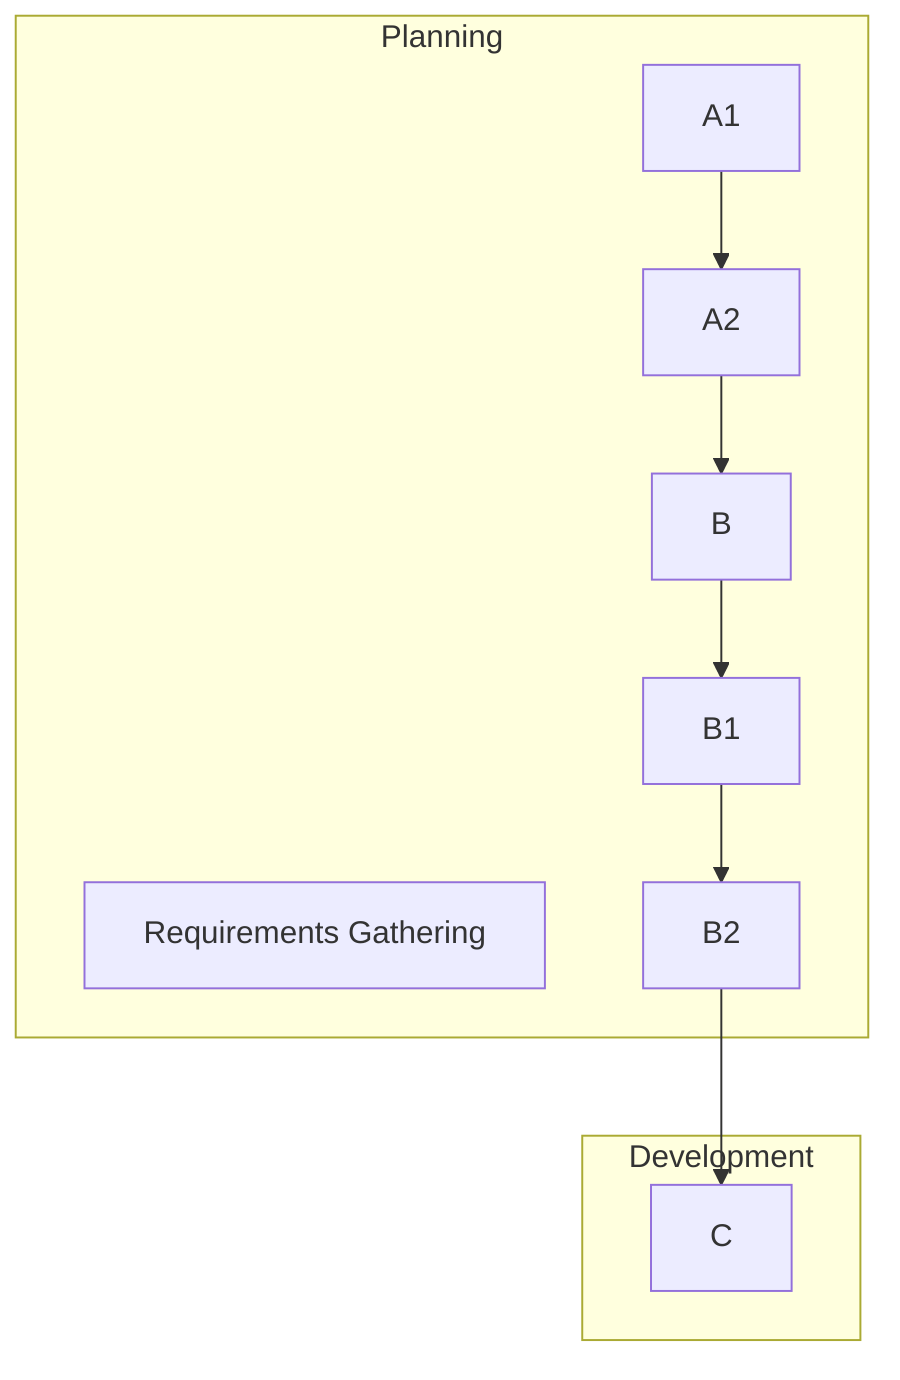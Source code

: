 flowchart TD
    A[Requirements Gathering]
    A1
    A2
    B
    B1
    B2
    C
    A1 --> A2
    A2 --> B
    B --> B1
    B1 --> B2
    B2 --> C
    subgraph Planning
        A
        A1
        A2
        B
        B1
        B2
    end
    subgraph Development
        C
    end
